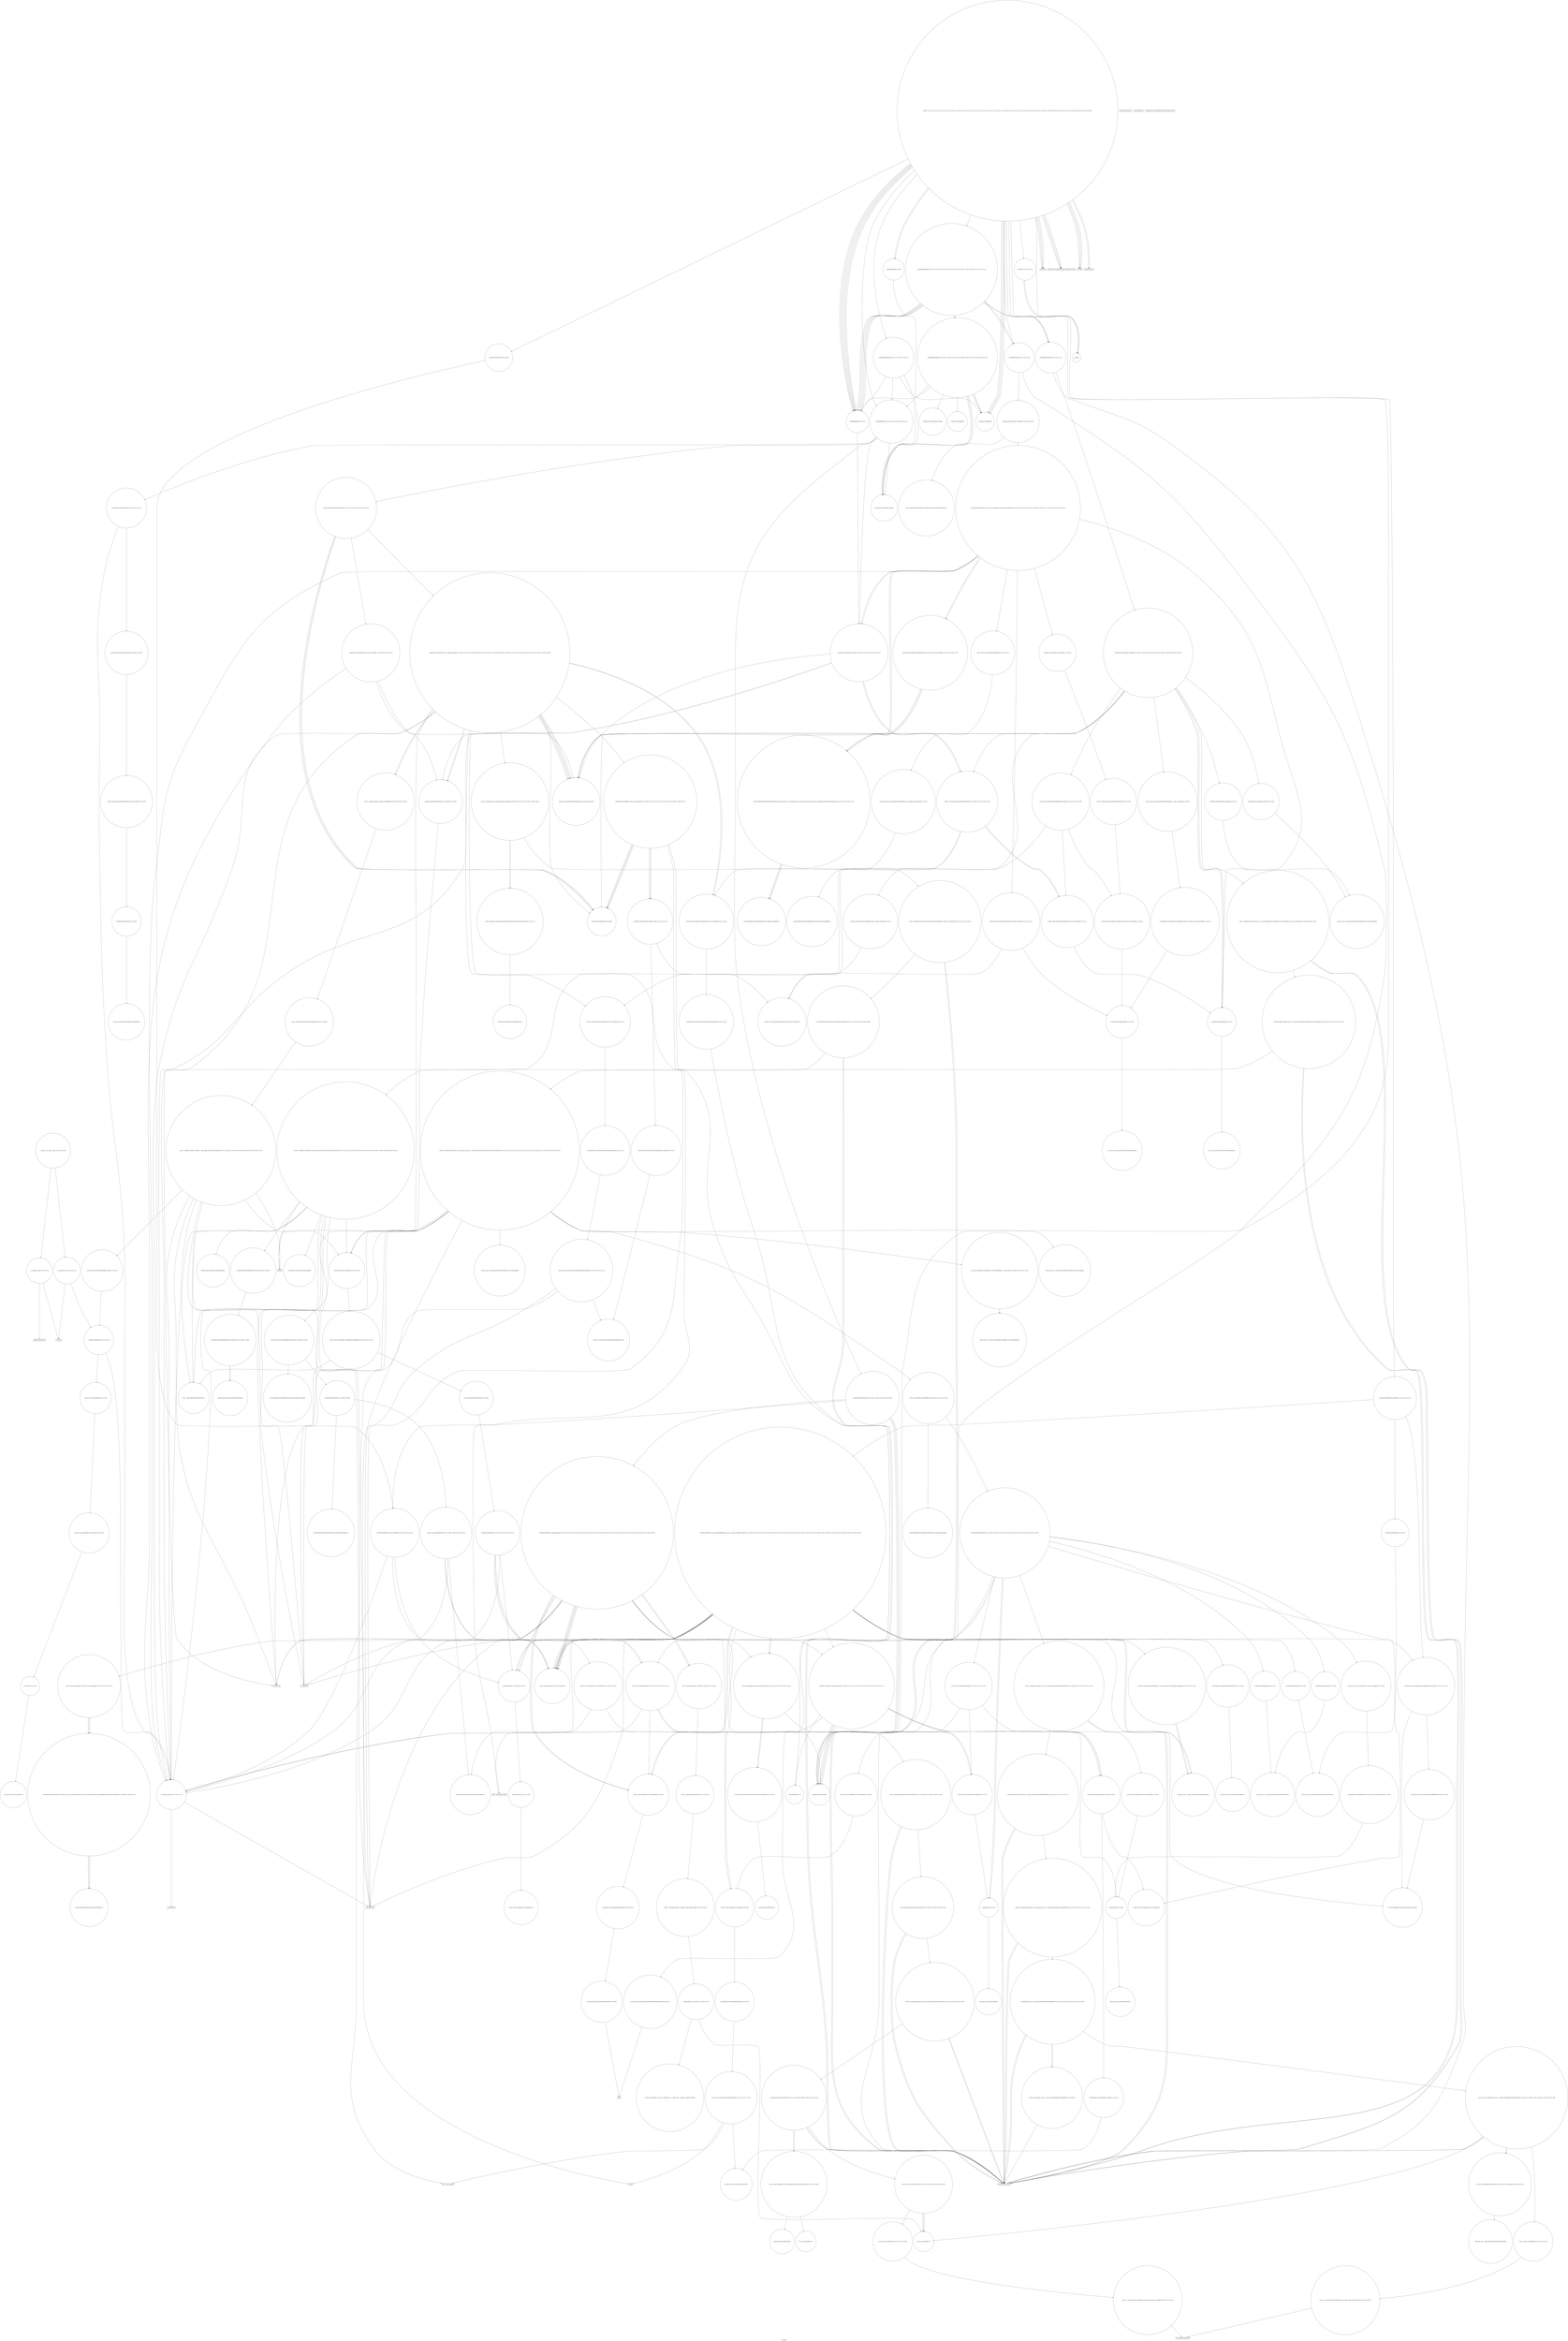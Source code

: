 digraph "Call Graph" {
	label="Call Graph";

	Node0x55806aa08cd0 [shape=record,shape=circle,label="{__cxx_global_var_init|{<s0>1|<s1>2}}"];
	Node0x55806aa08cd0:s0 -> Node0x55806aa08d50[color=black];
	Node0x55806aa08cd0:s1 -> Node0x55806aebf200[color=black];
	Node0x55806aec6ac0 [shape=record,shape=circle,label="{_ZSt22__uninitialized_copy_aISt13move_iteratorIPSt6vectorIiSaIiEEES4_S3_ET0_T_S7_S6_RSaIT1_E|{<s0>374|<s1>375|<s2>376}}"];
	Node0x55806aec6ac0:s0 -> Node0x55806aebfe00[color=black];
	Node0x55806aec6ac0:s1 -> Node0x55806aebfe00[color=black];
	Node0x55806aec6ac0:s2 -> Node0x55806aec6bc0[color=black];
	Node0x55806aec0900 [shape=record,shape=circle,label="{_ZNSt11__copy_moveILb0ELb1ESt26random_access_iterator_tagE8__copy_mIiEEPT_PKS3_S6_S4_|{<s0>193}}"];
	Node0x55806aec0900:s0 -> Node0x55806aec0980[color=black];
	Node0x55806aebf780 [shape=record,shape=circle,label="{_ZNSt6vectorIiSaIiEEixEm}"];
	Node0x55806aec31a0 [shape=record,shape=circle,label="{_ZSt4moveIRSaIiEEONSt16remove_referenceIT_E4typeEOS3_}"];
	Node0x55806aec1000 [shape=record,shape=circle,label="{_ZNSt6vectorIS_IiSaIiEESaIS1_EEaSEOS3_|{<s0>203|<s1>204}}"];
	Node0x55806aec1000:s0 -> Node0x55806aec1100[color=black];
	Node0x55806aec1000:s1 -> Node0x55806aec1080[color=black];
	Node0x55806aebfe80 [shape=record,shape=circle,label="{_ZNSt6vectorIS_IiSaIiEESaIS1_EEC2ERKS3_|{<s0>82|<s1>83|<s2>84|<s3>85|<s4>86|<s5>87|<s6>88|<s7>89|<s8>90|<s9>91|<s10>92}}"];
	Node0x55806aebfe80:s0 -> Node0x55806aebff00[color=black];
	Node0x55806aebfe80:s1 -> Node0x55806aec0000[color=black];
	Node0x55806aebfe80:s2 -> Node0x55806aebff80[color=black];
	Node0x55806aebfe80:s3 -> Node0x55806aec0080[color=black];
	Node0x55806aebfe80:s4 -> Node0x55806aec0100[color=black];
	Node0x55806aebfe80:s5 -> Node0x55806aec0200[color=black];
	Node0x55806aebfe80:s6 -> Node0x55806aec0280[color=black];
	Node0x55806aebfe80:s7 -> Node0x55806aec0300[color=black];
	Node0x55806aebfe80:s8 -> Node0x55806aec0180[color=black];
	Node0x55806aebfe80:s9 -> Node0x55806aec0100[color=black];
	Node0x55806aebfe80:s10 -> Node0x55806aec0380[color=black];
	Node0x55806aec38a0 [shape=record,shape=circle,label="{_ZNKSt6vectorIiSaIiEEixEm}"];
	Node0x55806aec1700 [shape=record,shape=circle,label="{_ZNSt12_Vector_baseIiSaIiEEC2Ev|{<s0>234}}"];
	Node0x55806aec1700:s0 -> Node0x55806aec1780[color=black];
	Node0x55806aec0580 [shape=record,shape=circle,label="{_ZNSt12_Vector_baseISt6vectorIiSaIiEESaIS2_EE12_Vector_implC2ERKS3_|{<s0>109}}"];
	Node0x55806aec0580:s0 -> Node0x55806aec0480[color=black];
	Node0x55806aec5640 [shape=record,shape=circle,label="{_ZN9__gnu_cxxmiIPiSt6vectorIiSaIiEEEENS_17__normal_iteratorIT_T0_E15difference_typeERKS8_SB_|{<s0>278|<s1>279}}"];
	Node0x55806aec5640:s0 -> Node0x55806aec57c0[color=black];
	Node0x55806aec5640:s1 -> Node0x55806aec57c0[color=black];
	Node0x55806aec1ca0 [shape=record,shape=circle,label="{_ZSt11__addressofISt6vectorIiSaIiEEEPT_RS3_}"];
	Node0x55806aec5d40 [shape=record,shape=circle,label="{_ZSt4copyISt13move_iteratorIPiES1_ET0_T_S4_S3_|{<s0>298|<s1>299|<s2>300|<s3>301|<s4>302}}"];
	Node0x55806aec5d40:s0 -> Node0x55806aebfe00[color=black];
	Node0x55806aec5d40:s1 -> Node0x55806aec5e40[color=black];
	Node0x55806aec5d40:s2 -> Node0x55806aebfe00[color=black];
	Node0x55806aec5d40:s3 -> Node0x55806aec5e40[color=black];
	Node0x55806aec5d40:s4 -> Node0x55806aec5dc0[color=black];
	Node0x55806aec23a0 [shape=record,shape=circle,label="{_ZNKSt12_Vector_baseIiSaIiEE19_M_get_Tp_allocatorEv}"];
	Node0x55806aec6440 [shape=record,shape=circle,label="{_ZNSt12_Vector_baseISt6vectorIiSaIiEESaIS2_EE12_Vector_implC2Ev|{<s0>324}}"];
	Node0x55806aec6440:s0 -> Node0x55806aec64c0[color=black];
	Node0x55806aec2aa0 [shape=record,shape=circle,label="{_ZNSt12_Vector_baseIiSaIiEE11_M_allocateEm|{<s0>168}}"];
	Node0x55806aec2aa0:s0 -> Node0x55806aec2b20[color=black];
	Node0x55806aa08d50 [shape=record,shape=Mrecord,label="{_ZNSt8ios_base4InitC1Ev}"];
	Node0x55806aec6b40 [shape=record,shape=circle,label="{_ZSt32__make_move_if_noexcept_iteratorISt6vectorIiSaIiEESt13move_iteratorIPS2_EET0_PT_|{<s0>377}}"];
	Node0x55806aec6b40:s0 -> Node0x55806aec3420[color=black];
	Node0x55806aec0980 [shape=record,shape=Mrecord,label="{llvm.memmove.p0i8.p0i8.i64}"];
	Node0x55806aebf800 [shape=record,shape=circle,label="{_Z6ismoveii|{<s0>58|<s1>59}}"];
	Node0x55806aebf800:s0 -> Node0x55806aebf580[color=black];
	Node0x55806aebf800:s1 -> Node0x55806aebf580[color=black];
	Node0x55806aec3220 [shape=record,shape=circle,label="{_ZNSt12_Vector_baseIiSaIiEE12_Vector_implC2EOS0_|{<s0>403|<s1>404}}"];
	Node0x55806aec3220:s0 -> Node0x55806aec31a0[color=black];
	Node0x55806aec3220:s1 -> Node0x55806aec2820[color=black];
	Node0x55806aec1080 [shape=record,shape=circle,label="{_ZNSt6vectorIS_IiSaIiEESaIS1_EE14_M_move_assignEOS3_St17integral_constantIbLb1EE|{<s0>205|<s1>206|<s2>207|<s3>208|<s4>209|<s5>210|<s6>211|<s7>212|<s8>213|<s9>214|<s10>215}}"];
	Node0x55806aec1080:s0 -> Node0x55806aec1180[color=black];
	Node0x55806aec1080:s1 -> Node0x55806aec1200[color=black];
	Node0x55806aec1080:s2 -> Node0x55806aec0100[color=black];
	Node0x55806aec1080:s3 -> Node0x55806aec1280[color=black];
	Node0x55806aec1080:s4 -> Node0x55806aec1280[color=black];
	Node0x55806aec1080:s5 -> Node0x55806aec0300[color=black];
	Node0x55806aec1080:s6 -> Node0x55806aec0300[color=black];
	Node0x55806aec1080:s7 -> Node0x55806aec1300[color=black];
	Node0x55806aec1080:s8 -> Node0x55806aec1380[color=black];
	Node0x55806aec1080:s9 -> Node0x55806aec1380[color=black];
	Node0x55806aec1080:s10 -> Node0x55806aec2020[color=black];
	Node0x55806aebff00 [shape=record,shape=circle,label="{_ZNKSt6vectorIS_IiSaIiEESaIS1_EE4sizeEv}"];
	Node0x55806aec3920 [shape=record,shape=circle,label="{_GLOBAL__sub_I_Jacek_3_0.cpp|{<s0>445|<s1>446}}"];
	Node0x55806aec3920:s0 -> Node0x55806aa08cd0[color=black];
	Node0x55806aec3920:s1 -> Node0x55806aebf280[color=black];
	Node0x55806aec1780 [shape=record,shape=circle,label="{_ZNSt12_Vector_baseIiSaIiEE12_Vector_implC2Ev|{<s0>235}}"];
	Node0x55806aec1780:s0 -> Node0x55806aec1800[color=black];
	Node0x55806aec0600 [shape=record,shape=circle,label="{_ZNSt12_Vector_baseISt6vectorIiSaIiEESaIS2_EE17_M_create_storageEm|{<s0>110}}"];
	Node0x55806aec0600:s0 -> Node0x55806aec0700[color=black];
	Node0x55806aec56c0 [shape=record,shape=circle,label="{_ZNSt6vectorIiSaIiEE5beginEv|{<s0>280}}"];
	Node0x55806aec56c0:s0 -> Node0x55806aec5ac0[color=black];
	Node0x55806aec1d20 [shape=record,shape=circle,label="{_ZNK9__gnu_cxx17__normal_iteratorIPKSt6vectorIiSaIiEES1_IS3_SaIS3_EEEdeEv}"];
	Node0x55806aec5dc0 [shape=record,shape=circle,label="{_ZSt14__copy_move_a2ILb1EPiS0_ET1_T0_S2_S1_|{<s0>303|<s1>304|<s2>305|<s3>306}}"];
	Node0x55806aec5dc0:s0 -> Node0x55806aec0880[color=black];
	Node0x55806aec5dc0:s1 -> Node0x55806aec0880[color=black];
	Node0x55806aec5dc0:s2 -> Node0x55806aec0880[color=black];
	Node0x55806aec5dc0:s3 -> Node0x55806aec5ec0[color=black];
	Node0x55806aec2420 [shape=record,shape=circle,label="{_ZNSt12_Vector_baseIiSaIiEEC2EmRKS0_|{<s0>150|<s1>151|<s2>152}}"];
	Node0x55806aec2420:s0 -> Node0x55806aec2920[color=black];
	Node0x55806aec2420:s1 -> Node0x55806aec29a0[color=black];
	Node0x55806aec2420:s2 -> Node0x55806aec2a20[color=black];
	Node0x55806aec64c0 [shape=record,shape=circle,label="{_ZNSaISt6vectorIiSaIiEEEC2Ev|{<s0>325}}"];
	Node0x55806aec64c0:s0 -> Node0x55806aec6540[color=black];
	Node0x55806aec2b20 [shape=record,shape=circle,label="{_ZNSt16allocator_traitsISaIiEE8allocateERS0_m|{<s0>169}}"];
	Node0x55806aec2b20:s0 -> Node0x55806aec2ba0[color=black];
	Node0x55806aebf180 [shape=record,shape=Mrecord,label="{_ZNSt8ios_base4InitD1Ev}"];
	Node0x55806aec6bc0 [shape=record,shape=circle,label="{_ZSt18uninitialized_copyISt13move_iteratorIPSt6vectorIiSaIiEEES4_ET0_T_S7_S6_|{<s0>378|<s1>379|<s2>380}}"];
	Node0x55806aec6bc0:s0 -> Node0x55806aebfe00[color=black];
	Node0x55806aec6bc0:s1 -> Node0x55806aebfe00[color=black];
	Node0x55806aec6bc0:s2 -> Node0x55806aec6c40[color=black];
	Node0x55806aec0a00 [shape=record,shape=circle,label="{_ZNK9__gnu_cxx17__normal_iteratorIPKiSt6vectorIiSaIiEEE4baseEv}"];
	Node0x55806aebf880 [shape=record,shape=Mrecord,label="{__gxx_personality_v0}"];
	Node0x55806aec32a0 [shape=record,shape=circle,label="{_ZNSt12_Vector_baseIiSaIiEE12_Vector_impl12_M_swap_dataERS2_|{<s0>405|<s1>406|<s2>407}}"];
	Node0x55806aec32a0:s0 -> Node0x55806aec3320[color=black];
	Node0x55806aec32a0:s1 -> Node0x55806aec3320[color=black];
	Node0x55806aec32a0:s2 -> Node0x55806aec3320[color=black];
	Node0x55806aec1100 [shape=record,shape=circle,label="{_ZSt4moveIRSt6vectorIS0_IiSaIiEESaIS2_EEEONSt16remove_referenceIT_E4typeEOS7_}"];
	Node0x55806aebff80 [shape=record,shape=circle,label="{_ZN9__gnu_cxx14__alloc_traitsISaISt6vectorIiSaIiEEEE17_S_select_on_copyERKS4_|{<s0>93}}"];
	Node0x55806aebff80:s0 -> Node0x55806aec0400[color=black];
	Node0x55806aec1800 [shape=record,shape=circle,label="{_ZNSaIiEC2Ev|{<s0>236}}"];
	Node0x55806aec1800:s0 -> Node0x55806aec50c0[color=black];
	Node0x55806aec0680 [shape=record,shape=circle,label="{_ZNSt12_Vector_baseISt6vectorIiSaIiEESaIS2_EE12_Vector_implD2Ev|{<s0>111}}"];
	Node0x55806aec0680:s0 -> Node0x55806aec0100[color=black];
	Node0x55806aec5740 [shape=record,shape=circle,label="{_ZSt34__uninitialized_move_if_noexcept_aIPiS0_SaIiEET0_T_S3_S2_RT1_|{<s0>281|<s1>282|<s2>283}}"];
	Node0x55806aec5740:s0 -> Node0x55806aec5bc0[color=black];
	Node0x55806aec5740:s1 -> Node0x55806aec5bc0[color=black];
	Node0x55806aec5740:s2 -> Node0x55806aec5b40[color=black];
	Node0x55806aec1da0 [shape=record,shape=circle,label="{_ZN9__gnu_cxx17__normal_iteratorIPKSt6vectorIiSaIiEES1_IS3_SaIS3_EEEppEv}"];
	Node0x55806aec5e40 [shape=record,shape=circle,label="{_ZSt12__miter_baseIPiEDTcl12__miter_basecldtfp_4baseEEESt13move_iteratorIT_E|{<s0>307|<s1>308}}"];
	Node0x55806aec5e40:s0 -> Node0x55806aec6040[color=black];
	Node0x55806aec5e40:s1 -> Node0x55806aec5fc0[color=black];
	Node0x55806aec24a0 [shape=record,shape=circle,label="{_ZNSaIiED2Ev|{<s0>153}}"];
	Node0x55806aec24a0:s0 -> Node0x55806aec2ca0[color=black];
	Node0x55806aec6540 [shape=record,shape=circle,label="{_ZN9__gnu_cxx13new_allocatorISt6vectorIiSaIiEEEC2Ev}"];
	Node0x55806aec2ba0 [shape=record,shape=circle,label="{_ZN9__gnu_cxx13new_allocatorIiE8allocateEmPKv|{<s0>170|<s1>171|<s2>172}}"];
	Node0x55806aec2ba0:s0 -> Node0x55806aec2c20[color=black];
	Node0x55806aec2ba0:s1 -> Node0x55806aec1920[color=black];
	Node0x55806aec2ba0:s2 -> Node0x55806aec19a0[color=black];
	Node0x55806aebf200 [shape=record,shape=Mrecord,label="{__cxa_atexit}"];
	Node0x55806aec6c40 [shape=record,shape=circle,label="{_ZNSt20__uninitialized_copyILb0EE13__uninit_copyISt13move_iteratorIPSt6vectorIiSaIiEEES6_EET0_T_S9_S8_|{<s0>381|<s1>382|<s2>383|<s3>384|<s4>385|<s5>386|<s6>387|<s7>388|<s8>389|<s9>390|<s10>391}}"];
	Node0x55806aec6c40:s0 -> Node0x55806aec6cc0[color=black];
	Node0x55806aec6c40:s1 -> Node0x55806aec1ca0[color=black];
	Node0x55806aec6c40:s2 -> Node0x55806aec6dc0[color=black];
	Node0x55806aec6c40:s3 -> Node0x55806aec6d40[color=black];
	Node0x55806aec6c40:s4 -> Node0x55806aec6e40[color=black];
	Node0x55806aec6c40:s5 -> Node0x55806aec1e20[color=black];
	Node0x55806aec6c40:s6 -> Node0x55806aec1ea0[color=black];
	Node0x55806aec6c40:s7 -> Node0x55806aec1f20[color=black];
	Node0x55806aec6c40:s8 -> Node0x55806aec1fa0[color=black];
	Node0x55806aec6c40:s9 -> Node0x55806aec2120[color=black];
	Node0x55806aec6c40:s10 -> Node0x55806aec2020[color=black];
	Node0x55806aec0a80 [shape=record,shape=circle,label="{_ZN9__gnu_cxx17__normal_iteratorIPKiSt6vectorIiSaIiEEEC2ERKS2_}"];
	Node0x55806aebf900 [shape=record,shape=circle,label="{_ZN6MATRIXIiEixEi|{<s0>60}}"];
	Node0x55806aebf900:s0 -> Node0x55806aec62c0[color=black];
	Node0x55806aec3320 [shape=record,shape=circle,label="{_ZSt4swapIPiENSt9enable_ifIXsr6__and_ISt6__not_ISt15__is_tuple_likeIT_EESt21is_move_constructibleIS4_ESt18is_move_assignableIS4_EEE5valueEvE4typeERS4_SD_|{<s0>408|<s1>409|<s2>410}}"];
	Node0x55806aec3320:s0 -> Node0x55806aec33a0[color=black];
	Node0x55806aec3320:s1 -> Node0x55806aec33a0[color=black];
	Node0x55806aec3320:s2 -> Node0x55806aec33a0[color=black];
	Node0x55806aec1180 [shape=record,shape=circle,label="{_ZNKSt12_Vector_baseISt6vectorIiSaIiEESaIS2_EE13get_allocatorEv|{<s0>216|<s1>217}}"];
	Node0x55806aec1180:s0 -> Node0x55806aec0000[color=black];
	Node0x55806aec1180:s1 -> Node0x55806aec0480[color=black];
	Node0x55806aec0000 [shape=record,shape=circle,label="{_ZNKSt12_Vector_baseISt6vectorIiSaIiEESaIS2_EE19_M_get_Tp_allocatorEv}"];
	Node0x55806aec50c0 [shape=record,shape=circle,label="{_ZN9__gnu_cxx13new_allocatorIiEC2Ev}"];
	Node0x55806aec0700 [shape=record,shape=circle,label="{_ZNSt12_Vector_baseISt6vectorIiSaIiEESaIS2_EE11_M_allocateEm|{<s0>112}}"];
	Node0x55806aec0700:s0 -> Node0x55806aec0780[color=black];
	Node0x55806aec57c0 [shape=record,shape=circle,label="{_ZNK9__gnu_cxx17__normal_iteratorIPiSt6vectorIiSaIiEEE4baseEv}"];
	Node0x55806aec1e20 [shape=record,shape=Mrecord,label="{__cxa_begin_catch}"];
	Node0x55806aec5ec0 [shape=record,shape=circle,label="{_ZSt13__copy_move_aILb1EPiS0_ET1_T0_S2_S1_|{<s0>309}}"];
	Node0x55806aec5ec0:s0 -> Node0x55806aec5f40[color=black];
	Node0x55806aec2520 [shape=record,shape=circle,label="{_ZSt22__uninitialized_copy_aIN9__gnu_cxx17__normal_iteratorIPKiSt6vectorIiSaIiEEEEPiiET0_T_SA_S9_RSaIT1_E|{<s0>154|<s1>155|<s2>156}}"];
	Node0x55806aec2520:s0 -> Node0x55806aebfe00[color=black];
	Node0x55806aec2520:s1 -> Node0x55806aebfe00[color=black];
	Node0x55806aec2520:s2 -> Node0x55806aec2d20[color=black];
	Node0x55806aec65c0 [shape=record,shape=circle,label="{_ZNSt6vectorIS_IiSaIiEESaIS1_EE17_M_default_appendEm|{<s0>326|<s1>327|<s2>328|<s3>329|<s4>330|<s5>331|<s6>332|<s7>333|<s8>334|<s9>335|<s10>336|<s11>337|<s12>338|<s13>339|<s14>340|<s15>341|<s16>342|<s17>343|<s18>344}}"];
	Node0x55806aec65c0:s0 -> Node0x55806aec0300[color=black];
	Node0x55806aec65c0:s1 -> Node0x55806aec66c0[color=black];
	Node0x55806aec65c0:s2 -> Node0x55806aec6740[color=black];
	Node0x55806aec65c0:s3 -> Node0x55806aebff00[color=black];
	Node0x55806aec65c0:s4 -> Node0x55806aec0700[color=black];
	Node0x55806aec65c0:s5 -> Node0x55806aec0300[color=black];
	Node0x55806aec65c0:s6 -> Node0x55806aec66c0[color=black];
	Node0x55806aec65c0:s7 -> Node0x55806aec0300[color=black];
	Node0x55806aec65c0:s8 -> Node0x55806aec67c0[color=black];
	Node0x55806aec65c0:s9 -> Node0x55806aec1e20[color=black];
	Node0x55806aec65c0:s10 -> Node0x55806aec0300[color=black];
	Node0x55806aec65c0:s11 -> Node0x55806aec1680[color=black];
	Node0x55806aec65c0:s12 -> Node0x55806aec1fa0[color=black];
	Node0x55806aec65c0:s13 -> Node0x55806aec0e80[color=black];
	Node0x55806aec65c0:s14 -> Node0x55806aec1f20[color=black];
	Node0x55806aec65c0:s15 -> Node0x55806aec0300[color=black];
	Node0x55806aec65c0:s16 -> Node0x55806aec1680[color=black];
	Node0x55806aec65c0:s17 -> Node0x55806aec0e80[color=black];
	Node0x55806aec65c0:s18 -> Node0x55806aec2020[color=black];
	Node0x55806aec2c20 [shape=record,shape=circle,label="{_ZNK9__gnu_cxx13new_allocatorIiE8max_sizeEv}"];
	Node0x55806aebf280 [shape=record,shape=circle,label="{__cxx_global_var_init.1|{<s0>3|<s1>4}}"];
	Node0x55806aebf280:s0 -> Node0x55806aebf300[color=black];
	Node0x55806aebf280:s1 -> Node0x55806aebf200[color=black];
	Node0x55806aec6cc0 [shape=record,shape=circle,label="{_ZStneIPSt6vectorIiSaIiEEEbRKSt13move_iteratorIT_ES8_|{<s0>392}}"];
	Node0x55806aec6cc0:s0 -> Node0x55806aec6ec0[color=black];
	Node0x55806aec0b00 [shape=record,shape=circle,label="{_ZNSt12_Vector_baseIiSaIiEE13_M_deallocateEPim|{<s0>194}}"];
	Node0x55806aec0b00:s0 -> Node0x55806aec0b80[color=black];
	Node0x55806aebf980 [shape=record,shape=circle,label="{_Z5POWERI6MATRIXIiEiET_S2_T0_S2_|{<s0>61|<s1>62|<s2>63|<s3>64|<s4>65|<s5>66|<s6>67|<s7>68|<s8>69|<s9>70|<s10>71|<s11>72}}"];
	Node0x55806aebf980:s0 -> Node0x55806aebfa00[color=black];
	Node0x55806aebf980:s1 -> Node0x55806aebfa00[color=black];
	Node0x55806aebf980:s2 -> Node0x55806aec37a0[color=black];
	Node0x55806aebf980:s3 -> Node0x55806aebfb00[color=black];
	Node0x55806aebf980:s4 -> Node0x55806aebfb80[color=black];
	Node0x55806aebf980:s5 -> Node0x55806aebfb80[color=black];
	Node0x55806aebf980:s6 -> Node0x55806aec37a0[color=black];
	Node0x55806aebf980:s7 -> Node0x55806aebfb00[color=black];
	Node0x55806aebf980:s8 -> Node0x55806aebfb80[color=black];
	Node0x55806aebf980:s9 -> Node0x55806aebfb80[color=black];
	Node0x55806aebf980:s10 -> Node0x55806aebfb80[color=black];
	Node0x55806aebf980:s11 -> Node0x55806aebfb80[color=black];
	Node0x55806aec33a0 [shape=record,shape=circle,label="{_ZSt4moveIRPiEONSt16remove_referenceIT_E4typeEOS3_}"];
	Node0x55806aec1200 [shape=record,shape=circle,label="{_ZNSt6vectorIS_IiSaIiEESaIS1_EEC2ERKS2_|{<s0>218}}"];
	Node0x55806aec1200:s0 -> Node0x55806aec1400[color=black];
	Node0x55806aec0080 [shape=record,shape=circle,label="{_ZNSt12_Vector_baseISt6vectorIiSaIiEESaIS2_EEC2EmRKS3_|{<s0>94|<s1>95|<s2>96}}"];
	Node0x55806aec0080:s0 -> Node0x55806aec0580[color=black];
	Node0x55806aec0080:s1 -> Node0x55806aec0600[color=black];
	Node0x55806aec0080:s2 -> Node0x55806aec0680[color=black];
	Node0x55806aec5140 [shape=record,shape=circle,label="{_ZSt8_DestroyIPiiEvT_S1_RSaIT0_E|{<s0>237}}"];
	Node0x55806aec5140:s0 -> Node0x55806aec51c0[color=black];
	Node0x55806aec0780 [shape=record,shape=circle,label="{_ZNSt16allocator_traitsISaISt6vectorIiSaIiEEEE8allocateERS3_m|{<s0>113}}"];
	Node0x55806aec0780:s0 -> Node0x55806aec0800[color=black];
	Node0x55806aec5840 [shape=record,shape=circle,label="{_ZNSt16allocator_traitsISaIiEE7destroyIiEEvRS0_PT_|{<s0>284}}"];
	Node0x55806aec5840:s0 -> Node0x55806aec6140[color=black];
	Node0x55806aec1ea0 [shape=record,shape=circle,label="{_ZSt8_DestroyIPSt6vectorIiSaIiEEEvT_S4_|{<s0>135}}"];
	Node0x55806aec1ea0:s0 -> Node0x55806aec0d00[color=black];
	Node0x55806aec5f40 [shape=record,shape=circle,label="{_ZNSt11__copy_moveILb1ELb1ESt26random_access_iterator_tagE8__copy_mIiEEPT_PKS3_S6_S4_|{<s0>310}}"];
	Node0x55806aec5f40:s0 -> Node0x55806aec0980[color=black];
	Node0x55806aec25a0 [shape=record,shape=circle,label="{_ZNKSt6vectorIiSaIiEE5beginEv|{<s0>157}}"];
	Node0x55806aec25a0:s0 -> Node0x55806aec0a80[color=black];
	Node0x55806aec6640 [shape=record,shape=circle,label="{_ZNSt6vectorIS_IiSaIiEESaIS1_EE15_M_erase_at_endEPS1_|{<s0>345|<s1>346|<s2>347}}"];
	Node0x55806aec6640:s0 -> Node0x55806aec0300[color=black];
	Node0x55806aec6640:s1 -> Node0x55806aec1680[color=black];
	Node0x55806aec6640:s2 -> Node0x55806aec2020[color=black];
	Node0x55806aec2ca0 [shape=record,shape=circle,label="{_ZN9__gnu_cxx13new_allocatorIiED2Ev}"];
	Node0x55806aebf300 [shape=record,shape=circle,label="{_ZNSt6vectorIiSaIiEEC2Ev|{<s0>5|<s1>6}}"];
	Node0x55806aebf300:s0 -> Node0x55806aec1700[color=black];
	Node0x55806aebf300:s1 -> Node0x55806aec2020[color=black];
	Node0x55806aec6d40 [shape=record,shape=circle,label="{_ZSt10_ConstructISt6vectorIiSaIiEEJS2_EEvPT_DpOT0_|{<s0>393|<s1>394}}"];
	Node0x55806aec6d40:s0 -> Node0x55806aec6fc0[color=black];
	Node0x55806aec6d40:s1 -> Node0x55806aec7040[color=black];
	Node0x55806aec0b80 [shape=record,shape=circle,label="{_ZNSt16allocator_traitsISaIiEE10deallocateERS0_Pim|{<s0>195}}"];
	Node0x55806aec0b80:s0 -> Node0x55806aec0c00[color=black];
	Node0x55806aebfa00 [shape=record,shape=circle,label="{_ZN6MATRIXIiEC2ERKS0_|{<s0>73|<s1>74}}"];
	Node0x55806aebfa00:s0 -> Node0x55806aebfe00[color=black];
	Node0x55806aebfa00:s1 -> Node0x55806aebfe80[color=black];
	Node0x55806aec3420 [shape=record,shape=circle,label="{_ZNSt13move_iteratorIPSt6vectorIiSaIiEEEC2ES3_}"];
	Node0x55806aec1280 [shape=record,shape=circle,label="{_ZNSt12_Vector_baseISt6vectorIiSaIiEESaIS2_EE12_Vector_impl12_M_swap_dataERS5_|{<s0>219|<s1>220|<s2>221}}"];
	Node0x55806aec1280:s0 -> Node0x55806aec1480[color=black];
	Node0x55806aec1280:s1 -> Node0x55806aec1480[color=black];
	Node0x55806aec1280:s2 -> Node0x55806aec1480[color=black];
	Node0x55806aec0100 [shape=record,shape=circle,label="{_ZNSaISt6vectorIiSaIiEEED2Ev|{<s0>97}}"];
	Node0x55806aec0100:s0 -> Node0x55806aec1a20[color=black];
	Node0x55806aec51c0 [shape=record,shape=circle,label="{_ZSt8_DestroyIPiEvT_S1_|{<s0>238}}"];
	Node0x55806aec51c0:s0 -> Node0x55806aec5240[color=black];
	Node0x55806aec0800 [shape=record,shape=circle,label="{_ZN9__gnu_cxx13new_allocatorISt6vectorIiSaIiEEE8allocateEmPKv|{<s0>114|<s1>115|<s2>116}}"];
	Node0x55806aec0800:s0 -> Node0x55806aec18a0[color=black];
	Node0x55806aec0800:s1 -> Node0x55806aec1920[color=black];
	Node0x55806aec0800:s2 -> Node0x55806aec19a0[color=black];
	Node0x55806aec58c0 [shape=record,shape=circle,label="{_ZNKSt6vectorIiSaIiEE8max_sizeEv|{<s0>285|<s1>286}}"];
	Node0x55806aec58c0:s0 -> Node0x55806aec23a0[color=black];
	Node0x55806aec58c0:s1 -> Node0x55806aec5a40[color=black];
	Node0x55806aec1f20 [shape=record,shape=Mrecord,label="{__cxa_rethrow}"];
	Node0x55806aec5fc0 [shape=record,shape=circle,label="{_ZSt12__miter_baseIPiET_S1_}"];
	Node0x55806aec2620 [shape=record,shape=circle,label="{_ZNKSt6vectorIiSaIiEE3endEv|{<s0>158}}"];
	Node0x55806aec2620:s0 -> Node0x55806aec0a80[color=black];
	Node0x55806aec66c0 [shape=record,shape=circle,label="{_ZSt27__uninitialized_default_n_aIPSt6vectorIiSaIiEEmS2_ET_S4_T0_RSaIT1_E|{<s0>348}}"];
	Node0x55806aec66c0:s0 -> Node0x55806aec6840[color=black];
	Node0x55806aec2d20 [shape=record,shape=circle,label="{_ZSt18uninitialized_copyIN9__gnu_cxx17__normal_iteratorIPKiSt6vectorIiSaIiEEEEPiET0_T_SA_S9_|{<s0>173|<s1>174|<s2>175}}"];
	Node0x55806aec2d20:s0 -> Node0x55806aebfe00[color=black];
	Node0x55806aec2d20:s1 -> Node0x55806aebfe00[color=black];
	Node0x55806aec2d20:s2 -> Node0x55806aec2da0[color=black];
	Node0x55806aebf380 [shape=record,shape=circle,label="{_ZNSt6vectorIiSaIiEED2Ev|{<s0>7|<s1>8|<s2>9|<s3>10|<s4>11}}"];
	Node0x55806aebf380:s0 -> Node0x55806aec26a0[color=black];
	Node0x55806aebf380:s1 -> Node0x55806aec5140[color=black];
	Node0x55806aebf380:s2 -> Node0x55806aec2720[color=black];
	Node0x55806aebf380:s3 -> Node0x55806aec2720[color=black];
	Node0x55806aebf380:s4 -> Node0x55806aec2020[color=black];
	Node0x55806aec6dc0 [shape=record,shape=circle,label="{_ZNKSt13move_iteratorIPSt6vectorIiSaIiEEEdeEv}"];
	Node0x55806aec0c00 [shape=record,shape=circle,label="{_ZN9__gnu_cxx13new_allocatorIiE10deallocateEPim|{<s0>196}}"];
	Node0x55806aec0c00:s0 -> Node0x55806aec0c80[color=black];
	Node0x55806aebfa80 [shape=record,shape=circle,label="{_ZN6MATRIXIiE6scalarEii|{<s0>75|<s1>76|<s2>77|<s3>78}}"];
	Node0x55806aebfa80:s0 -> Node0x55806aebf700[color=black];
	Node0x55806aebfa80:s1 -> Node0x55806aec62c0[color=black];
	Node0x55806aebfa80:s2 -> Node0x55806aebf780[color=black];
	Node0x55806aebfa80:s3 -> Node0x55806aebfb80[color=black];
	Node0x55806aec34a0 [shape=record,shape=circle,label="{_ZNSt6vectorIiSaIiEE17_M_default_appendEm|{<s0>411|<s1>412|<s2>413|<s3>414|<s4>415|<s5>416|<s6>417|<s7>418|<s8>419|<s9>420|<s10>421|<s11>422|<s12>423|<s13>424|<s14>425|<s15>426|<s16>427|<s17>428|<s18>429}}"];
	Node0x55806aec34a0:s0 -> Node0x55806aec26a0[color=black];
	Node0x55806aec34a0:s1 -> Node0x55806aec3520[color=black];
	Node0x55806aec34a0:s2 -> Node0x55806aec55c0[color=black];
	Node0x55806aec34a0:s3 -> Node0x55806aebf680[color=black];
	Node0x55806aec34a0:s4 -> Node0x55806aec2aa0[color=black];
	Node0x55806aec34a0:s5 -> Node0x55806aec26a0[color=black];
	Node0x55806aec34a0:s6 -> Node0x55806aec3520[color=black];
	Node0x55806aec34a0:s7 -> Node0x55806aec26a0[color=black];
	Node0x55806aec34a0:s8 -> Node0x55806aec5740[color=black];
	Node0x55806aec34a0:s9 -> Node0x55806aec1e20[color=black];
	Node0x55806aec34a0:s10 -> Node0x55806aec26a0[color=black];
	Node0x55806aec34a0:s11 -> Node0x55806aec5140[color=black];
	Node0x55806aec34a0:s12 -> Node0x55806aec1fa0[color=black];
	Node0x55806aec34a0:s13 -> Node0x55806aec0b00[color=black];
	Node0x55806aec34a0:s14 -> Node0x55806aec1f20[color=black];
	Node0x55806aec34a0:s15 -> Node0x55806aec26a0[color=black];
	Node0x55806aec34a0:s16 -> Node0x55806aec5140[color=black];
	Node0x55806aec34a0:s17 -> Node0x55806aec0b00[color=black];
	Node0x55806aec34a0:s18 -> Node0x55806aec2020[color=black];
	Node0x55806aec1300 [shape=record,shape=circle,label="{_ZSt15__alloc_on_moveISaISt6vectorIiSaIiEEEEvRT_S5_|{<s0>222}}"];
	Node0x55806aec1300:s0 -> Node0x55806aec1580[color=black];
	Node0x55806aec0180 [shape=record,shape=circle,label="{_ZSt22__uninitialized_copy_aIN9__gnu_cxx17__normal_iteratorIPKSt6vectorIiSaIiEES2_IS4_SaIS4_EEEEPS4_S4_ET0_T_SC_SB_RSaIT1_E|{<s0>98|<s1>99|<s2>100}}"];
	Node0x55806aec0180:s0 -> Node0x55806aebfe00[color=black];
	Node0x55806aec0180:s1 -> Node0x55806aebfe00[color=black];
	Node0x55806aec0180:s2 -> Node0x55806aec1aa0[color=black];
	Node0x55806aec5240 [shape=record,shape=circle,label="{_ZNSt12_Destroy_auxILb1EE9__destroyIPiEEvT_S3_}"];
	Node0x55806aec18a0 [shape=record,shape=circle,label="{_ZNK9__gnu_cxx13new_allocatorISt6vectorIiSaIiEEE8max_sizeEv}"];
	Node0x55806aec5940 [shape=record,shape=Mrecord,label="{_ZSt20__throw_length_errorPKc}"];
	Node0x55806aec1fa0 [shape=record,shape=Mrecord,label="{__cxa_end_catch}"];
	Node0x55806aec6040 [shape=record,shape=circle,label="{_ZNKSt13move_iteratorIPiE4baseEv}"];
	Node0x55806aec26a0 [shape=record,shape=circle,label="{_ZNSt12_Vector_baseIiSaIiEE19_M_get_Tp_allocatorEv}"];
	Node0x55806aec6740 [shape=record,shape=circle,label="{_ZNKSt6vectorIS_IiSaIiEESaIS1_EE12_M_check_lenEmPKc|{<s0>349|<s1>350|<s2>351|<s3>352|<s4>353|<s5>354|<s6>355|<s7>356|<s8>357}}"];
	Node0x55806aec6740:s0 -> Node0x55806aec69c0[color=black];
	Node0x55806aec6740:s1 -> Node0x55806aebff00[color=black];
	Node0x55806aec6740:s2 -> Node0x55806aec5940[color=black];
	Node0x55806aec6740:s3 -> Node0x55806aebff00[color=black];
	Node0x55806aec6740:s4 -> Node0x55806aebff00[color=black];
	Node0x55806aec6740:s5 -> Node0x55806aec59c0[color=black];
	Node0x55806aec6740:s6 -> Node0x55806aebff00[color=black];
	Node0x55806aec6740:s7 -> Node0x55806aec69c0[color=black];
	Node0x55806aec6740:s8 -> Node0x55806aec69c0[color=black];
	Node0x55806aec2da0 [shape=record,shape=circle,label="{_ZNSt20__uninitialized_copyILb1EE13__uninit_copyIN9__gnu_cxx17__normal_iteratorIPKiSt6vectorIiSaIiEEEEPiEET0_T_SC_SB_|{<s0>176|<s1>177|<s2>178}}"];
	Node0x55806aec2da0:s0 -> Node0x55806aebfe00[color=black];
	Node0x55806aec2da0:s1 -> Node0x55806aebfe00[color=black];
	Node0x55806aec2da0:s2 -> Node0x55806aec2e20[color=black];
	Node0x55806aebf400 [shape=record,shape=circle,label="{main|{<s0>12|<s1>13|<s2>14|<s3>15|<s4>16|<s5>17|<s6>18|<s7>19|<s8>20|<s9>21|<s10>22|<s11>23|<s12>24|<s13>25|<s14>26|<s15>27|<s16>28|<s17>29|<s18>30|<s19>31|<s20>32|<s21>33|<s22>34|<s23>35|<s24>36|<s25>37|<s26>38|<s27>39|<s28>40|<s29>41|<s30>42|<s31>43|<s32>44|<s33>45|<s34>46|<s35>47|<s36>48}}"];
	Node0x55806aebf400:s0 -> Node0x55806aebf480[color=black];
	Node0x55806aebf400:s1 -> Node0x55806aebf500[color=black];
	Node0x55806aebf400:s2 -> Node0x55806aebf480[color=black];
	Node0x55806aebf400:s3 -> Node0x55806aebf480[color=black];
	Node0x55806aebf400:s4 -> Node0x55806aebf480[color=black];
	Node0x55806aebf400:s5 -> Node0x55806aebf580[color=black];
	Node0x55806aebf400:s6 -> Node0x55806aebf600[color=black];
	Node0x55806aebf400:s7 -> Node0x55806aebf680[color=black];
	Node0x55806aebf400:s8 -> Node0x55806aebf700[color=black];
	Node0x55806aebf400:s9 -> Node0x55806aebf780[color=black];
	Node0x55806aebf400:s10 -> Node0x55806aebf780[color=black];
	Node0x55806aebf400:s11 -> Node0x55806aebf800[color=black];
	Node0x55806aebf400:s12 -> Node0x55806aebf900[color=black];
	Node0x55806aebf400:s13 -> Node0x55806aebf780[color=black];
	Node0x55806aebf400:s14 -> Node0x55806aebfa00[color=black];
	Node0x55806aebf400:s15 -> Node0x55806aebfa80[color=black];
	Node0x55806aebf400:s16 -> Node0x55806aebf980[color=black];
	Node0x55806aebf400:s17 -> Node0x55806aebfb00[color=black];
	Node0x55806aebf400:s18 -> Node0x55806aebfb80[color=black];
	Node0x55806aebf400:s19 -> Node0x55806aebfb80[color=black];
	Node0x55806aebf400:s20 -> Node0x55806aebfb80[color=black];
	Node0x55806aebf400:s21 -> Node0x55806aebf900[color=black];
	Node0x55806aebf400:s22 -> Node0x55806aebf780[color=black];
	Node0x55806aebf400:s23 -> Node0x55806aebfc00[color=black];
	Node0x55806aebf400:s24 -> Node0x55806aebfc80[color=black];
	Node0x55806aebf400:s25 -> Node0x55806aebfc00[color=black];
	Node0x55806aebf400:s26 -> Node0x55806aebfc80[color=black];
	Node0x55806aebf400:s27 -> Node0x55806aebfd00[color=black];
	Node0x55806aebf400:s28 -> Node0x55806aebfc00[color=black];
	Node0x55806aebf400:s29 -> Node0x55806aebfc80[color=black];
	Node0x55806aebf400:s30 -> Node0x55806aebfc00[color=black];
	Node0x55806aebf400:s31 -> Node0x55806aebfc80[color=black];
	Node0x55806aebf400:s32 -> Node0x55806aebfd00[color=black];
	Node0x55806aebf400:s33 -> Node0x55806aebfb80[color=black];
	Node0x55806aebf400:s34 -> Node0x55806aebfb80[color=black];
	Node0x55806aebf400:s35 -> Node0x55806aebfb80[color=black];
	Node0x55806aebf400:s36 -> Node0x55806aebfb80[color=black];
	Node0x55806aec6e40 [shape=record,shape=circle,label="{_ZNSt13move_iteratorIPSt6vectorIiSaIiEEEppEv}"];
	Node0x55806aec0c80 [shape=record,shape=Mrecord,label="{_ZdlPv}"];
	Node0x55806aebfb00 [shape=record,shape=circle,label="{_ZN6MATRIXIiEaSEOS0_|{<s0>79|<s1>80}}"];
	Node0x55806aebfb00:s0 -> Node0x55806aebfe00[color=black];
	Node0x55806aebfb00:s1 -> Node0x55806aec1000[color=black];
	Node0x55806aec3520 [shape=record,shape=circle,label="{_ZSt27__uninitialized_default_n_aIPimiET_S1_T0_RSaIT1_E|{<s0>430}}"];
	Node0x55806aec3520:s0 -> Node0x55806aec35a0[color=black];
	Node0x55806aec1380 [shape=record,shape=circle,label="{_ZNSt6vectorIS_IiSaIiEESaIS1_EED2Ev|{<s0>223|<s1>224|<s2>225|<s3>226|<s4>227}}"];
	Node0x55806aec1380:s0 -> Node0x55806aec0300[color=black];
	Node0x55806aec1380:s1 -> Node0x55806aec1680[color=black];
	Node0x55806aec1380:s2 -> Node0x55806aec0380[color=black];
	Node0x55806aec1380:s3 -> Node0x55806aec0380[color=black];
	Node0x55806aec1380:s4 -> Node0x55806aec2020[color=black];
	Node0x55806aec0200 [shape=record,shape=circle,label="{_ZNKSt6vectorIS_IiSaIiEESaIS1_EE5beginEv|{<s0>101}}"];
	Node0x55806aec0200:s0 -> Node0x55806aec0e00[color=black];
	Node0x55806aec52c0 [shape=record,shape=circle,label="{_ZNSt6vectorIiSaIiEE15_M_erase_at_endEPi|{<s0>239|<s1>240|<s2>241}}"];
	Node0x55806aec52c0:s0 -> Node0x55806aec26a0[color=black];
	Node0x55806aec52c0:s1 -> Node0x55806aec5140[color=black];
	Node0x55806aec52c0:s2 -> Node0x55806aec2020[color=black];
	Node0x55806aec1920 [shape=record,shape=Mrecord,label="{_ZSt17__throw_bad_allocv}"];
	Node0x55806aec59c0 [shape=record,shape=circle,label="{_ZSt3maxImERKT_S2_S2_}"];
	Node0x55806aec2020 [shape=record,shape=circle,label="{__clang_call_terminate|{<s0>136|<s1>137}}"];
	Node0x55806aec2020:s0 -> Node0x55806aec1e20[color=black];
	Node0x55806aec2020:s1 -> Node0x55806aec20a0[color=black];
	Node0x55806aec60c0 [shape=record,shape=circle,label="{_ZNSt13move_iteratorIPiEC2ES0_}"];
	Node0x55806aec2720 [shape=record,shape=circle,label="{_ZNSt12_Vector_baseIiSaIiEED2Ev|{<s0>159|<s1>160|<s2>161|<s3>162}}"];
	Node0x55806aec2720:s0 -> Node0x55806aec0b00[color=black];
	Node0x55806aec2720:s1 -> Node0x55806aec2a20[color=black];
	Node0x55806aec2720:s2 -> Node0x55806aec2a20[color=black];
	Node0x55806aec2720:s3 -> Node0x55806aec2020[color=black];
	Node0x55806aec67c0 [shape=record,shape=circle,label="{_ZSt34__uninitialized_move_if_noexcept_aIPSt6vectorIiSaIiEES3_SaIS2_EET0_T_S6_S5_RT1_|{<s0>358|<s1>359|<s2>360}}"];
	Node0x55806aec67c0:s0 -> Node0x55806aec6b40[color=black];
	Node0x55806aec67c0:s1 -> Node0x55806aec6b40[color=black];
	Node0x55806aec67c0:s2 -> Node0x55806aec6ac0[color=black];
	Node0x55806aec2e20 [shape=record,shape=circle,label="{_ZSt4copyIN9__gnu_cxx17__normal_iteratorIPKiSt6vectorIiSaIiEEEEPiET0_T_SA_S9_|{<s0>179|<s1>180|<s2>181|<s3>182|<s4>183}}"];
	Node0x55806aec2e20:s0 -> Node0x55806aebfe00[color=black];
	Node0x55806aec2e20:s1 -> Node0x55806aec2f20[color=black];
	Node0x55806aec2e20:s2 -> Node0x55806aebfe00[color=black];
	Node0x55806aec2e20:s3 -> Node0x55806aec2f20[color=black];
	Node0x55806aec2e20:s4 -> Node0x55806aec2ea0[color=black];
	Node0x55806aebf480 [shape=record,shape=Mrecord,label="{_ZNSirsERi}"];
	Node0x55806aec6ec0 [shape=record,shape=circle,label="{_ZSteqIPSt6vectorIiSaIiEEEbRKSt13move_iteratorIT_ES8_|{<s0>395|<s1>396}}"];
	Node0x55806aec6ec0:s0 -> Node0x55806aec6f40[color=black];
	Node0x55806aec6ec0:s1 -> Node0x55806aec6f40[color=black];
	Node0x55806aec0d00 [shape=record,shape=circle,label="{_ZNSt12_Destroy_auxILb0EE9__destroyIPSt6vectorIiSaIiEEEEvT_S6_|{<s0>197|<s1>198}}"];
	Node0x55806aec0d00:s0 -> Node0x55806aec1ca0[color=black];
	Node0x55806aec0d00:s1 -> Node0x55806aec0d80[color=black];
	Node0x55806aebfb80 [shape=record,shape=circle,label="{_ZN6MATRIXIiED2Ev|{<s0>81}}"];
	Node0x55806aebfb80:s0 -> Node0x55806aec1380[color=black];
	Node0x55806aec35a0 [shape=record,shape=circle,label="{_ZSt25__uninitialized_default_nIPimET_S1_T0_|{<s0>431}}"];
	Node0x55806aec35a0:s0 -> Node0x55806aec3620[color=black];
	Node0x55806aec1400 [shape=record,shape=circle,label="{_ZNSt12_Vector_baseISt6vectorIiSaIiEESaIS2_EEC2ERKS3_|{<s0>228}}"];
	Node0x55806aec1400:s0 -> Node0x55806aec0580[color=black];
	Node0x55806aec0280 [shape=record,shape=circle,label="{_ZNKSt6vectorIS_IiSaIiEESaIS1_EE3endEv|{<s0>102}}"];
	Node0x55806aec0280:s0 -> Node0x55806aec0e00[color=black];
	Node0x55806aec5340 [shape=record,shape=circle,label="{_ZNSt16allocator_traitsISaIiEE9constructIiJRKiEEEvRS0_PT_DpOT0_|{<s0>242|<s1>243}}"];
	Node0x55806aec5340:s0 -> Node0x55806aec5540[color=black];
	Node0x55806aec5340:s1 -> Node0x55806aec54c0[color=black];
	Node0x55806aec19a0 [shape=record,shape=Mrecord,label="{_Znwm}"];
	Node0x55806aec5a40 [shape=record,shape=circle,label="{_ZNSt16allocator_traitsISaIiEE8max_sizeERKS0_|{<s0>287}}"];
	Node0x55806aec5a40:s0 -> Node0x55806aec2c20[color=black];
	Node0x55806aec20a0 [shape=record,shape=Mrecord,label="{_ZSt9terminatev}"];
	Node0x55806aec6140 [shape=record,shape=circle,label="{_ZN9__gnu_cxx13new_allocatorIiE7destroyIiEEvPT_}"];
	Node0x55806aec27a0 [shape=record,shape=circle,label="{_ZNSt16allocator_traitsISaIiEE37select_on_container_copy_constructionERKS0_|{<s0>163}}"];
	Node0x55806aec27a0:s0 -> Node0x55806aec2820[color=black];
	Node0x55806aec6840 [shape=record,shape=circle,label="{_ZSt25__uninitialized_default_nIPSt6vectorIiSaIiEEmET_S4_T0_|{<s0>361}}"];
	Node0x55806aec6840:s0 -> Node0x55806aec68c0[color=black];
	Node0x55806aec2ea0 [shape=record,shape=circle,label="{_ZSt14__copy_move_a2ILb0EN9__gnu_cxx17__normal_iteratorIPKiSt6vectorIiSaIiEEEEPiET1_T0_SA_S9_|{<s0>184|<s1>185|<s2>186|<s3>187|<s4>188|<s5>189}}"];
	Node0x55806aec2ea0:s0 -> Node0x55806aebfe00[color=black];
	Node0x55806aec2ea0:s1 -> Node0x55806aec3020[color=black];
	Node0x55806aec2ea0:s2 -> Node0x55806aebfe00[color=black];
	Node0x55806aec2ea0:s3 -> Node0x55806aec3020[color=black];
	Node0x55806aec2ea0:s4 -> Node0x55806aec0880[color=black];
	Node0x55806aec2ea0:s5 -> Node0x55806aec2fa0[color=black];
	Node0x55806aebf500 [shape=record,shape=circle,label="{_ZNSt6vectorIiSaIiEE5clearEv|{<s0>49}}"];
	Node0x55806aebf500:s0 -> Node0x55806aec52c0[color=black];
	Node0x55806aec6f40 [shape=record,shape=circle,label="{_ZNKSt13move_iteratorIPSt6vectorIiSaIiEEE4baseEv}"];
	Node0x55806aec0d80 [shape=record,shape=circle,label="{_ZSt8_DestroyISt6vectorIiSaIiEEEvPT_|{<s0>199}}"];
	Node0x55806aec0d80:s0 -> Node0x55806aebf380[color=black];
	Node0x55806aebfc00 [shape=record,shape=Mrecord,label="{_ZStlsISt11char_traitsIcEERSt13basic_ostreamIcT_ES5_PKc}"];
	Node0x55806aec3620 [shape=record,shape=circle,label="{_ZNSt27__uninitialized_default_n_1ILb1EE18__uninit_default_nIPimEET_S3_T0_|{<s0>432}}"];
	Node0x55806aec3620:s0 -> Node0x55806aec36a0[color=black];
	Node0x55806aec1480 [shape=record,shape=circle,label="{_ZSt4swapIPSt6vectorIiSaIiEEENSt9enable_ifIXsr6__and_ISt6__not_ISt15__is_tuple_likeIT_EESt21is_move_constructibleIS7_ESt18is_move_assignableIS7_EEE5valueEvE4typeERS7_SG_|{<s0>229|<s1>230|<s2>231}}"];
	Node0x55806aec1480:s0 -> Node0x55806aec1500[color=black];
	Node0x55806aec1480:s1 -> Node0x55806aec1500[color=black];
	Node0x55806aec1480:s2 -> Node0x55806aec1500[color=black];
	Node0x55806aec0300 [shape=record,shape=circle,label="{_ZNSt12_Vector_baseISt6vectorIiSaIiEESaIS2_EE19_M_get_Tp_allocatorEv}"];
	Node0x55806aec53c0 [shape=record,shape=circle,label="{_ZNSt6vectorIiSaIiEE17_M_realloc_insertIJRKiEEEvN9__gnu_cxx17__normal_iteratorIPiS1_EEDpOT_|{<s0>244|<s1>245|<s2>246|<s3>247|<s4>248|<s5>249|<s6>250|<s7>251|<s8>252|<s9>253|<s10>254|<s11>255|<s12>256|<s13>257|<s14>258|<s15>259|<s16>260|<s17>261|<s18>262|<s19>263|<s20>264|<s21>265|<s22>266}}"];
	Node0x55806aec53c0:s0 -> Node0x55806aec55c0[color=black];
	Node0x55806aec53c0:s1 -> Node0x55806aec56c0[color=black];
	Node0x55806aec53c0:s2 -> Node0x55806aec5640[color=black];
	Node0x55806aec53c0:s3 -> Node0x55806aec2aa0[color=black];
	Node0x55806aec53c0:s4 -> Node0x55806aec5540[color=black];
	Node0x55806aec53c0:s5 -> Node0x55806aec5340[color=black];
	Node0x55806aec53c0:s6 -> Node0x55806aec57c0[color=black];
	Node0x55806aec53c0:s7 -> Node0x55806aec26a0[color=black];
	Node0x55806aec53c0:s8 -> Node0x55806aec5740[color=black];
	Node0x55806aec53c0:s9 -> Node0x55806aec57c0[color=black];
	Node0x55806aec53c0:s10 -> Node0x55806aec26a0[color=black];
	Node0x55806aec53c0:s11 -> Node0x55806aec5740[color=black];
	Node0x55806aec53c0:s12 -> Node0x55806aec1e20[color=black];
	Node0x55806aec53c0:s13 -> Node0x55806aec5840[color=black];
	Node0x55806aec53c0:s14 -> Node0x55806aec1fa0[color=black];
	Node0x55806aec53c0:s15 -> Node0x55806aec26a0[color=black];
	Node0x55806aec53c0:s16 -> Node0x55806aec5140[color=black];
	Node0x55806aec53c0:s17 -> Node0x55806aec0b00[color=black];
	Node0x55806aec53c0:s18 -> Node0x55806aec1f20[color=black];
	Node0x55806aec53c0:s19 -> Node0x55806aec26a0[color=black];
	Node0x55806aec53c0:s20 -> Node0x55806aec5140[color=black];
	Node0x55806aec53c0:s21 -> Node0x55806aec0b00[color=black];
	Node0x55806aec53c0:s22 -> Node0x55806aec2020[color=black];
	Node0x55806aec1a20 [shape=record,shape=circle,label="{_ZN9__gnu_cxx13new_allocatorISt6vectorIiSaIiEEED2Ev}"];
	Node0x55806aec5ac0 [shape=record,shape=circle,label="{_ZN9__gnu_cxx17__normal_iteratorIPiSt6vectorIiSaIiEEEC2ERKS1_}"];
	Node0x55806aec2120 [shape=record,shape=Mrecord,label="{llvm.trap}"];
	Node0x55806aec61c0 [shape=record,shape=circle,label="{_ZNSt6vectorIS_IiSaIiEESaIS1_EEC2Ev|{<s0>311|<s1>312}}"];
	Node0x55806aec61c0:s0 -> Node0x55806aec63c0[color=black];
	Node0x55806aec61c0:s1 -> Node0x55806aec2020[color=black];
	Node0x55806aec2820 [shape=record,shape=circle,label="{_ZNSaIiEC2ERKS_|{<s0>164}}"];
	Node0x55806aec2820:s0 -> Node0x55806aec28a0[color=black];
	Node0x55806aec68c0 [shape=record,shape=circle,label="{_ZNSt27__uninitialized_default_n_1ILb0EE18__uninit_default_nIPSt6vectorIiSaIiEEmEET_S6_T0_|{<s0>362|<s1>363|<s2>364|<s3>365|<s4>366|<s5>367|<s6>368|<s7>369}}"];
	Node0x55806aec68c0:s0 -> Node0x55806aec1ca0[color=black];
	Node0x55806aec68c0:s1 -> Node0x55806aec6940[color=black];
	Node0x55806aec68c0:s2 -> Node0x55806aec1e20[color=black];
	Node0x55806aec68c0:s3 -> Node0x55806aec1ea0[color=black];
	Node0x55806aec68c0:s4 -> Node0x55806aec1f20[color=black];
	Node0x55806aec68c0:s5 -> Node0x55806aec1fa0[color=black];
	Node0x55806aec68c0:s6 -> Node0x55806aec2120[color=black];
	Node0x55806aec68c0:s7 -> Node0x55806aec2020[color=black];
	Node0x55806aec2f20 [shape=record,shape=circle,label="{_ZSt12__miter_baseIN9__gnu_cxx17__normal_iteratorIPKiSt6vectorIiSaIiEEEEET_S8_|{<s0>190}}"];
	Node0x55806aec2f20:s0 -> Node0x55806aebfe00[color=black];
	Node0x55806aebf580 [shape=record,shape=circle,label="{_Z4ONESi}"];
	Node0x55806aec6fc0 [shape=record,shape=circle,label="{_ZSt7forwardISt6vectorIiSaIiEEEOT_RNSt16remove_referenceIS3_E4typeE}"];
	Node0x55806aec0e00 [shape=record,shape=circle,label="{_ZN9__gnu_cxx17__normal_iteratorIPKSt6vectorIiSaIiEES1_IS3_SaIS3_EEEC2ERKS5_}"];
	Node0x55806aebfc80 [shape=record,shape=Mrecord,label="{_ZNSolsEi}"];
	Node0x55806aec36a0 [shape=record,shape=circle,label="{_ZSt6fill_nIPimiET_S1_T0_RKT1_|{<s0>433|<s1>434}}"];
	Node0x55806aec36a0:s0 -> Node0x55806aec0880[color=black];
	Node0x55806aec36a0:s1 -> Node0x55806aec3720[color=black];
	Node0x55806aec1500 [shape=record,shape=circle,label="{_ZSt4moveIRPSt6vectorIiSaIiEEEONSt16remove_referenceIT_E4typeEOS6_}"];
	Node0x55806aec0380 [shape=record,shape=circle,label="{_ZNSt12_Vector_baseISt6vectorIiSaIiEESaIS2_EED2Ev|{<s0>103|<s1>104|<s2>105|<s3>106}}"];
	Node0x55806aec0380:s0 -> Node0x55806aec0e80[color=black];
	Node0x55806aec0380:s1 -> Node0x55806aec0680[color=black];
	Node0x55806aec0380:s2 -> Node0x55806aec0680[color=black];
	Node0x55806aec0380:s3 -> Node0x55806aec2020[color=black];
	Node0x55806aec5440 [shape=record,shape=circle,label="{_ZNSt6vectorIiSaIiEE3endEv|{<s0>267}}"];
	Node0x55806aec5440:s0 -> Node0x55806aec5ac0[color=black];
	Node0x55806aec1aa0 [shape=record,shape=circle,label="{_ZSt18uninitialized_copyIN9__gnu_cxx17__normal_iteratorIPKSt6vectorIiSaIiEES2_IS4_SaIS4_EEEEPS4_ET0_T_SC_SB_|{<s0>117|<s1>118|<s2>119}}"];
	Node0x55806aec1aa0:s0 -> Node0x55806aebfe00[color=black];
	Node0x55806aec1aa0:s1 -> Node0x55806aebfe00[color=black];
	Node0x55806aec1aa0:s2 -> Node0x55806aec1b20[color=black];
	Node0x55806aec5b40 [shape=record,shape=circle,label="{_ZSt22__uninitialized_copy_aISt13move_iteratorIPiES1_iET0_T_S4_S3_RSaIT1_E|{<s0>288|<s1>289|<s2>290}}"];
	Node0x55806aec5b40:s0 -> Node0x55806aebfe00[color=black];
	Node0x55806aec5b40:s1 -> Node0x55806aebfe00[color=black];
	Node0x55806aec5b40:s2 -> Node0x55806aec5c40[color=black];
	Node0x55806aec21a0 [shape=record,shape=circle,label="{_ZNK9__gnu_cxx17__normal_iteratorIPKSt6vectorIiSaIiEES1_IS3_SaIS3_EEE4baseEv}"];
	Node0x55806aec6240 [shape=record,shape=circle,label="{_ZNSt6vectorIS_IiSaIiEESaIS1_EE6resizeEm|{<s0>313|<s1>314|<s2>315|<s3>316|<s4>317}}"];
	Node0x55806aec6240:s0 -> Node0x55806aebff00[color=black];
	Node0x55806aec6240:s1 -> Node0x55806aebff00[color=black];
	Node0x55806aec6240:s2 -> Node0x55806aec65c0[color=black];
	Node0x55806aec6240:s3 -> Node0x55806aebff00[color=black];
	Node0x55806aec6240:s4 -> Node0x55806aec6640[color=black];
	Node0x55806aec28a0 [shape=record,shape=circle,label="{_ZN9__gnu_cxx13new_allocatorIiEC2ERKS1_}"];
	Node0x55806aec6940 [shape=record,shape=circle,label="{_ZSt10_ConstructISt6vectorIiSaIiEEJEEvPT_DpOT0_|{<s0>370}}"];
	Node0x55806aec6940:s0 -> Node0x55806aebf300[color=black];
	Node0x55806aec2fa0 [shape=record,shape=circle,label="{_ZSt13__copy_move_aILb0EPKiPiET1_T0_S4_S3_|{<s0>191}}"];
	Node0x55806aec2fa0:s0 -> Node0x55806aec0900[color=black];
	Node0x55806aebf600 [shape=record,shape=circle,label="{_ZNSt6vectorIiSaIiEE9push_backERKi|{<s0>50|<s1>51|<s2>52}}"];
	Node0x55806aebf600:s0 -> Node0x55806aec5340[color=black];
	Node0x55806aebf600:s1 -> Node0x55806aec5440[color=black];
	Node0x55806aebf600:s2 -> Node0x55806aec53c0[color=black];
	Node0x55806aec7040 [shape=record,shape=circle,label="{_ZNSt6vectorIiSaIiEEC2EOS1_|{<s0>397|<s1>398}}"];
	Node0x55806aec7040:s0 -> Node0x55806aec30a0[color=black];
	Node0x55806aec7040:s1 -> Node0x55806aec3120[color=black];
	Node0x55806aec0e80 [shape=record,shape=circle,label="{_ZNSt12_Vector_baseISt6vectorIiSaIiEESaIS2_EE13_M_deallocateEPS2_m|{<s0>200}}"];
	Node0x55806aec0e80:s0 -> Node0x55806aec0f00[color=black];
	Node0x55806aebfd00 [shape=record,shape=Mrecord,label="{_ZNSolsEPFRSoS_E}"];
	Node0x55806aec3720 [shape=record,shape=circle,label="{_ZSt10__fill_n_aIPimiEN9__gnu_cxx11__enable_ifIXsr11__is_scalarIT1_EE7__valueET_E6__typeES4_T0_RKS3_}"];
	Node0x55806aec1580 [shape=record,shape=circle,label="{_ZSt18__do_alloc_on_moveISaISt6vectorIiSaIiEEEEvRT_S5_St17integral_constantIbLb1EE|{<s0>232}}"];
	Node0x55806aec1580:s0 -> Node0x55806aec1600[color=black];
	Node0x55806aec0400 [shape=record,shape=circle,label="{_ZNSt16allocator_traitsISaISt6vectorIiSaIiEEEE37select_on_container_copy_constructionERKS3_|{<s0>107}}"];
	Node0x55806aec0400:s0 -> Node0x55806aec0480[color=black];
	Node0x55806aec54c0 [shape=record,shape=circle,label="{_ZN9__gnu_cxx13new_allocatorIiE9constructIiJRKiEEEvPT_DpOT0_|{<s0>268}}"];
	Node0x55806aec54c0:s0 -> Node0x55806aec5540[color=black];
	Node0x55806aec1b20 [shape=record,shape=circle,label="{_ZNSt20__uninitialized_copyILb0EE13__uninit_copyIN9__gnu_cxx17__normal_iteratorIPKSt6vectorIiSaIiEES4_IS6_SaIS6_EEEEPS6_EET0_T_SE_SD_|{<s0>120|<s1>121|<s2>122|<s3>123|<s4>124|<s5>125|<s6>126|<s7>127|<s8>128|<s9>129|<s10>130}}"];
	Node0x55806aec1b20:s0 -> Node0x55806aec1ba0[color=black];
	Node0x55806aec1b20:s1 -> Node0x55806aec1ca0[color=black];
	Node0x55806aec1b20:s2 -> Node0x55806aec1d20[color=black];
	Node0x55806aec1b20:s3 -> Node0x55806aec1c20[color=black];
	Node0x55806aec1b20:s4 -> Node0x55806aec1da0[color=black];
	Node0x55806aec1b20:s5 -> Node0x55806aec1e20[color=black];
	Node0x55806aec1b20:s6 -> Node0x55806aec1ea0[color=black];
	Node0x55806aec1b20:s7 -> Node0x55806aec1f20[color=black];
	Node0x55806aec1b20:s8 -> Node0x55806aec1fa0[color=black];
	Node0x55806aec1b20:s9 -> Node0x55806aec2120[color=black];
	Node0x55806aec1b20:s10 -> Node0x55806aec2020[color=black];
	Node0x55806aec5bc0 [shape=record,shape=circle,label="{_ZSt32__make_move_if_noexcept_iteratorIiSt13move_iteratorIPiEET0_PT_|{<s0>291}}"];
	Node0x55806aec5bc0:s0 -> Node0x55806aec60c0[color=black];
	Node0x55806aec2220 [shape=record,shape=circle,label="{_ZSt7forwardIRKSt6vectorIiSaIiEEEOT_RNSt16remove_referenceIS5_E4typeE}"];
	Node0x55806aec62c0 [shape=record,shape=circle,label="{_ZNSt6vectorIS_IiSaIiEESaIS1_EEixEm}"];
	Node0x55806aec2920 [shape=record,shape=circle,label="{_ZNSt12_Vector_baseIiSaIiEE12_Vector_implC2ERKS0_|{<s0>165}}"];
	Node0x55806aec2920:s0 -> Node0x55806aec2820[color=black];
	Node0x55806aec69c0 [shape=record,shape=circle,label="{_ZNKSt6vectorIS_IiSaIiEESaIS1_EE8max_sizeEv|{<s0>371|<s1>372}}"];
	Node0x55806aec69c0:s0 -> Node0x55806aec0000[color=black];
	Node0x55806aec69c0:s1 -> Node0x55806aec6a40[color=black];
	Node0x55806aec3020 [shape=record,shape=circle,label="{_ZSt12__niter_baseIPKiSt6vectorIiSaIiEEET_N9__gnu_cxx17__normal_iteratorIS5_T0_EE|{<s0>192}}"];
	Node0x55806aec3020:s0 -> Node0x55806aec0a00[color=black];
	Node0x55806aebf680 [shape=record,shape=circle,label="{_ZNKSt6vectorIiSaIiEE4sizeEv}"];
	Node0x55806aec30a0 [shape=record,shape=circle,label="{_ZSt4moveIRSt6vectorIiSaIiEEEONSt16remove_referenceIT_E4typeEOS5_}"];
	Node0x55806aec0f00 [shape=record,shape=circle,label="{_ZNSt16allocator_traitsISaISt6vectorIiSaIiEEEE10deallocateERS3_PS2_m|{<s0>201}}"];
	Node0x55806aec0f00:s0 -> Node0x55806aec0f80[color=black];
	Node0x55806aebfd80 [shape=record,shape=Mrecord,label="{_ZSt4endlIcSt11char_traitsIcEERSt13basic_ostreamIT_T0_ES6_}"];
	Node0x55806aec37a0 [shape=record,shape=circle,label="{_ZN6MATRIXIiEmlERKS0_|{<s0>435|<s1>436|<s2>437|<s3>438|<s4>439|<s5>440|<s6>441|<s7>442|<s8>443|<s9>444}}"];
	Node0x55806aec37a0:s0 -> Node0x55806aebf700[color=black];
	Node0x55806aec37a0:s1 -> Node0x55806aec62c0[color=black];
	Node0x55806aec37a0:s2 -> Node0x55806aebf780[color=black];
	Node0x55806aec37a0:s3 -> Node0x55806aec62c0[color=black];
	Node0x55806aec37a0:s4 -> Node0x55806aebf780[color=black];
	Node0x55806aec37a0:s5 -> Node0x55806aec3820[color=black];
	Node0x55806aec37a0:s6 -> Node0x55806aec38a0[color=black];
	Node0x55806aec37a0:s7 -> Node0x55806aec62c0[color=black];
	Node0x55806aec37a0:s8 -> Node0x55806aebf780[color=black];
	Node0x55806aec37a0:s9 -> Node0x55806aebfb80[color=black];
	Node0x55806aec1600 [shape=record,shape=circle,label="{_ZSt4moveIRSaISt6vectorIiSaIiEEEEONSt16remove_referenceIT_E4typeEOS6_}"];
	Node0x55806aec0480 [shape=record,shape=circle,label="{_ZNSaISt6vectorIiSaIiEEEC2ERKS2_|{<s0>108}}"];
	Node0x55806aec0480:s0 -> Node0x55806aec0500[color=black];
	Node0x55806aec5540 [shape=record,shape=circle,label="{_ZSt7forwardIRKiEOT_RNSt16remove_referenceIS2_E4typeE}"];
	Node0x55806aec1ba0 [shape=record,shape=circle,label="{_ZN9__gnu_cxxneIPKSt6vectorIiSaIiEES1_IS3_SaIS3_EEEEbRKNS_17__normal_iteratorIT_T0_EESD_|{<s0>131|<s1>132}}"];
	Node0x55806aec1ba0:s0 -> Node0x55806aec21a0[color=black];
	Node0x55806aec1ba0:s1 -> Node0x55806aec21a0[color=black];
	Node0x55806aec5c40 [shape=record,shape=circle,label="{_ZSt18uninitialized_copyISt13move_iteratorIPiES1_ET0_T_S4_S3_|{<s0>292|<s1>293|<s2>294}}"];
	Node0x55806aec5c40:s0 -> Node0x55806aebfe00[color=black];
	Node0x55806aec5c40:s1 -> Node0x55806aebfe00[color=black];
	Node0x55806aec5c40:s2 -> Node0x55806aec5cc0[color=black];
	Node0x55806aec22a0 [shape=record,shape=circle,label="{_ZNSt6vectorIiSaIiEEC2ERKS1_|{<s0>138|<s1>139|<s2>140|<s3>141|<s4>142|<s5>143|<s6>144|<s7>145|<s8>146|<s9>147|<s10>148}}"];
	Node0x55806aec22a0:s0 -> Node0x55806aebf680[color=black];
	Node0x55806aec22a0:s1 -> Node0x55806aec23a0[color=black];
	Node0x55806aec22a0:s2 -> Node0x55806aec2320[color=black];
	Node0x55806aec22a0:s3 -> Node0x55806aec2420[color=black];
	Node0x55806aec22a0:s4 -> Node0x55806aec24a0[color=black];
	Node0x55806aec22a0:s5 -> Node0x55806aec25a0[color=black];
	Node0x55806aec22a0:s6 -> Node0x55806aec2620[color=black];
	Node0x55806aec22a0:s7 -> Node0x55806aec26a0[color=black];
	Node0x55806aec22a0:s8 -> Node0x55806aec2520[color=black];
	Node0x55806aec22a0:s9 -> Node0x55806aec24a0[color=black];
	Node0x55806aec22a0:s10 -> Node0x55806aec2720[color=black];
	Node0x55806aec6340 [shape=record,shape=circle,label="{_ZNSt6vectorIiSaIiEE6resizeEm|{<s0>318|<s1>319|<s2>320|<s3>321|<s4>322}}"];
	Node0x55806aec6340:s0 -> Node0x55806aebf680[color=black];
	Node0x55806aec6340:s1 -> Node0x55806aebf680[color=black];
	Node0x55806aec6340:s2 -> Node0x55806aec34a0[color=black];
	Node0x55806aec6340:s3 -> Node0x55806aebf680[color=black];
	Node0x55806aec6340:s4 -> Node0x55806aec52c0[color=black];
	Node0x55806aec29a0 [shape=record,shape=circle,label="{_ZNSt12_Vector_baseIiSaIiEE17_M_create_storageEm|{<s0>166}}"];
	Node0x55806aec29a0:s0 -> Node0x55806aec2aa0[color=black];
	Node0x55806aec6a40 [shape=record,shape=circle,label="{_ZNSt16allocator_traitsISaISt6vectorIiSaIiEEEE8max_sizeERKS3_|{<s0>373}}"];
	Node0x55806aec6a40:s0 -> Node0x55806aec18a0[color=black];
	Node0x55806aec0880 [shape=record,shape=circle,label="{_ZSt12__niter_baseIPiET_S1_}"];
	Node0x55806aebf700 [shape=record,shape=circle,label="{_ZN6MATRIXIiEC2Eii|{<s0>53|<s1>54|<s2>55|<s3>56|<s4>57}}"];
	Node0x55806aebf700:s0 -> Node0x55806aec61c0[color=black];
	Node0x55806aebf700:s1 -> Node0x55806aec6240[color=black];
	Node0x55806aebf700:s2 -> Node0x55806aec62c0[color=black];
	Node0x55806aebf700:s3 -> Node0x55806aec6340[color=black];
	Node0x55806aebf700:s4 -> Node0x55806aec1380[color=black];
	Node0x55806aec3120 [shape=record,shape=circle,label="{_ZNSt12_Vector_baseIiSaIiEEC2EOS1_|{<s0>399|<s1>400|<s2>401|<s3>402}}"];
	Node0x55806aec3120:s0 -> Node0x55806aec26a0[color=black];
	Node0x55806aec3120:s1 -> Node0x55806aec31a0[color=black];
	Node0x55806aec3120:s2 -> Node0x55806aec3220[color=black];
	Node0x55806aec3120:s3 -> Node0x55806aec32a0[color=black];
	Node0x55806aec0f80 [shape=record,shape=circle,label="{_ZN9__gnu_cxx13new_allocatorISt6vectorIiSaIiEEE10deallocateEPS3_m|{<s0>202}}"];
	Node0x55806aec0f80:s0 -> Node0x55806aec0c80[color=black];
	Node0x55806aebfe00 [shape=record,shape=Mrecord,label="{llvm.memcpy.p0i8.p0i8.i64}"];
	Node0x55806aec3820 [shape=record,shape=circle,label="{_ZNKSt6vectorIS_IiSaIiEESaIS1_EEixEm}"];
	Node0x55806aec1680 [shape=record,shape=circle,label="{_ZSt8_DestroyIPSt6vectorIiSaIiEES2_EvT_S4_RSaIT0_E|{<s0>233}}"];
	Node0x55806aec1680:s0 -> Node0x55806aec1ea0[color=black];
	Node0x55806aec0500 [shape=record,shape=circle,label="{_ZN9__gnu_cxx13new_allocatorISt6vectorIiSaIiEEEC2ERKS4_}"];
	Node0x55806aec55c0 [shape=record,shape=circle,label="{_ZNKSt6vectorIiSaIiEE12_M_check_lenEmPKc|{<s0>269|<s1>270|<s2>271|<s3>272|<s4>273|<s5>274|<s6>275|<s7>276|<s8>277}}"];
	Node0x55806aec55c0:s0 -> Node0x55806aec58c0[color=black];
	Node0x55806aec55c0:s1 -> Node0x55806aebf680[color=black];
	Node0x55806aec55c0:s2 -> Node0x55806aec5940[color=black];
	Node0x55806aec55c0:s3 -> Node0x55806aebf680[color=black];
	Node0x55806aec55c0:s4 -> Node0x55806aebf680[color=black];
	Node0x55806aec55c0:s5 -> Node0x55806aec59c0[color=black];
	Node0x55806aec55c0:s6 -> Node0x55806aebf680[color=black];
	Node0x55806aec55c0:s7 -> Node0x55806aec58c0[color=black];
	Node0x55806aec55c0:s8 -> Node0x55806aec58c0[color=black];
	Node0x55806aec1c20 [shape=record,shape=circle,label="{_ZSt10_ConstructISt6vectorIiSaIiEEJRKS2_EEvPT_DpOT0_|{<s0>133|<s1>134}}"];
	Node0x55806aec1c20:s0 -> Node0x55806aec2220[color=black];
	Node0x55806aec1c20:s1 -> Node0x55806aec22a0[color=black];
	Node0x55806aec5cc0 [shape=record,shape=circle,label="{_ZNSt20__uninitialized_copyILb1EE13__uninit_copyISt13move_iteratorIPiES3_EET0_T_S6_S5_|{<s0>295|<s1>296|<s2>297}}"];
	Node0x55806aec5cc0:s0 -> Node0x55806aebfe00[color=black];
	Node0x55806aec5cc0:s1 -> Node0x55806aebfe00[color=black];
	Node0x55806aec5cc0:s2 -> Node0x55806aec5d40[color=black];
	Node0x55806aec2320 [shape=record,shape=circle,label="{_ZN9__gnu_cxx14__alloc_traitsISaIiEE17_S_select_on_copyERKS1_|{<s0>149}}"];
	Node0x55806aec2320:s0 -> Node0x55806aec27a0[color=black];
	Node0x55806aec63c0 [shape=record,shape=circle,label="{_ZNSt12_Vector_baseISt6vectorIiSaIiEESaIS2_EEC2Ev|{<s0>323}}"];
	Node0x55806aec63c0:s0 -> Node0x55806aec6440[color=black];
	Node0x55806aec2a20 [shape=record,shape=circle,label="{_ZNSt12_Vector_baseIiSaIiEE12_Vector_implD2Ev|{<s0>167}}"];
	Node0x55806aec2a20:s0 -> Node0x55806aec24a0[color=black];
}
